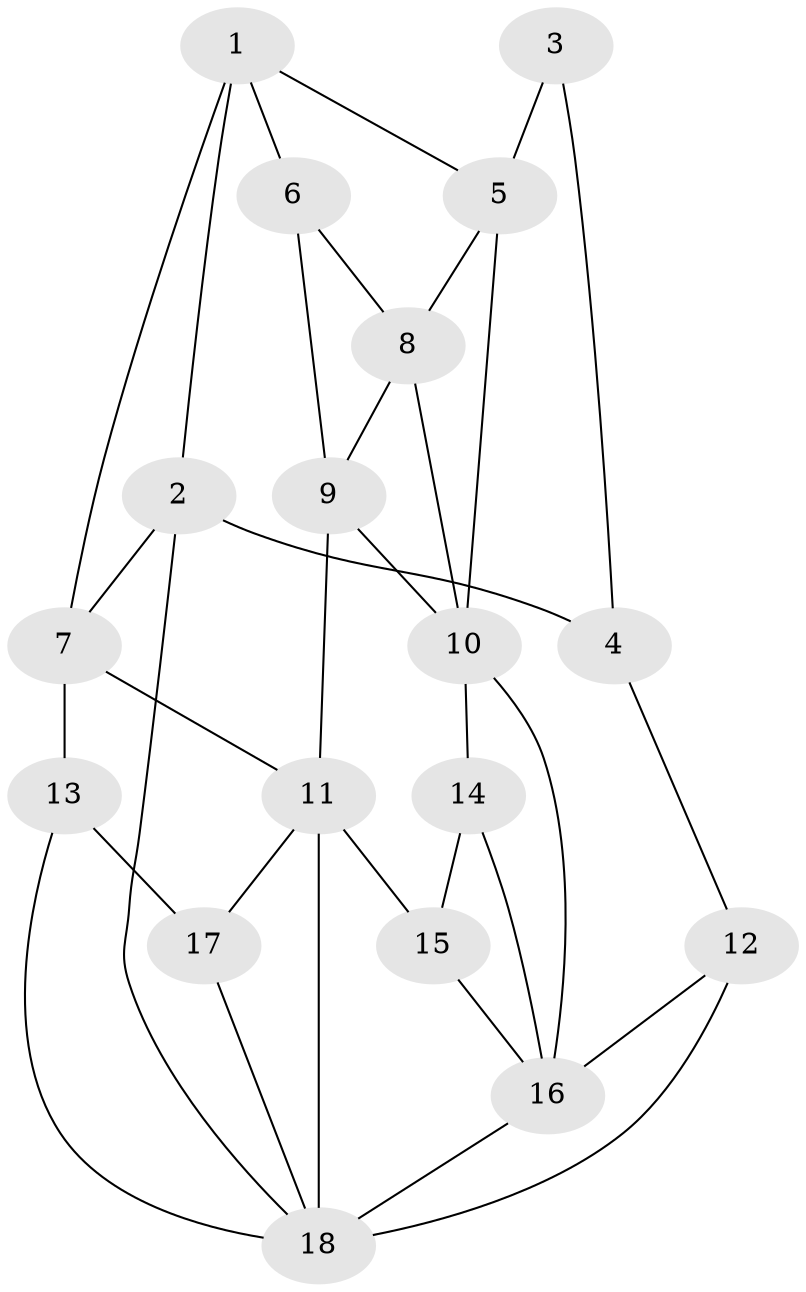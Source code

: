 // original degree distribution, {3: 0.034482758620689655, 4: 0.20689655172413793, 5: 0.5862068965517241, 6: 0.1724137931034483}
// Generated by graph-tools (version 1.1) at 2025/38/03/04/25 23:38:31]
// undirected, 18 vertices, 34 edges
graph export_dot {
  node [color=gray90,style=filled];
  1;
  2;
  3;
  4;
  5;
  6;
  7;
  8;
  9;
  10;
  11;
  12;
  13;
  14;
  15;
  16;
  17;
  18;
  1 -- 2 [weight=1.0];
  1 -- 5 [weight=1.0];
  1 -- 6 [weight=1.0];
  1 -- 7 [weight=1.0];
  2 -- 4 [weight=2.0];
  2 -- 7 [weight=1.0];
  2 -- 18 [weight=1.0];
  3 -- 4 [weight=2.0];
  3 -- 5 [weight=2.0];
  4 -- 12 [weight=2.0];
  5 -- 8 [weight=1.0];
  5 -- 10 [weight=1.0];
  6 -- 8 [weight=1.0];
  6 -- 9 [weight=1.0];
  7 -- 11 [weight=1.0];
  7 -- 13 [weight=2.0];
  8 -- 9 [weight=1.0];
  8 -- 10 [weight=1.0];
  9 -- 10 [weight=1.0];
  9 -- 11 [weight=2.0];
  10 -- 14 [weight=1.0];
  10 -- 16 [weight=1.0];
  11 -- 15 [weight=1.0];
  11 -- 17 [weight=1.0];
  11 -- 18 [weight=1.0];
  12 -- 16 [weight=1.0];
  12 -- 18 [weight=2.0];
  13 -- 17 [weight=2.0];
  13 -- 18 [weight=1.0];
  14 -- 15 [weight=2.0];
  14 -- 16 [weight=2.0];
  15 -- 16 [weight=1.0];
  16 -- 18 [weight=1.0];
  17 -- 18 [weight=1.0];
}

